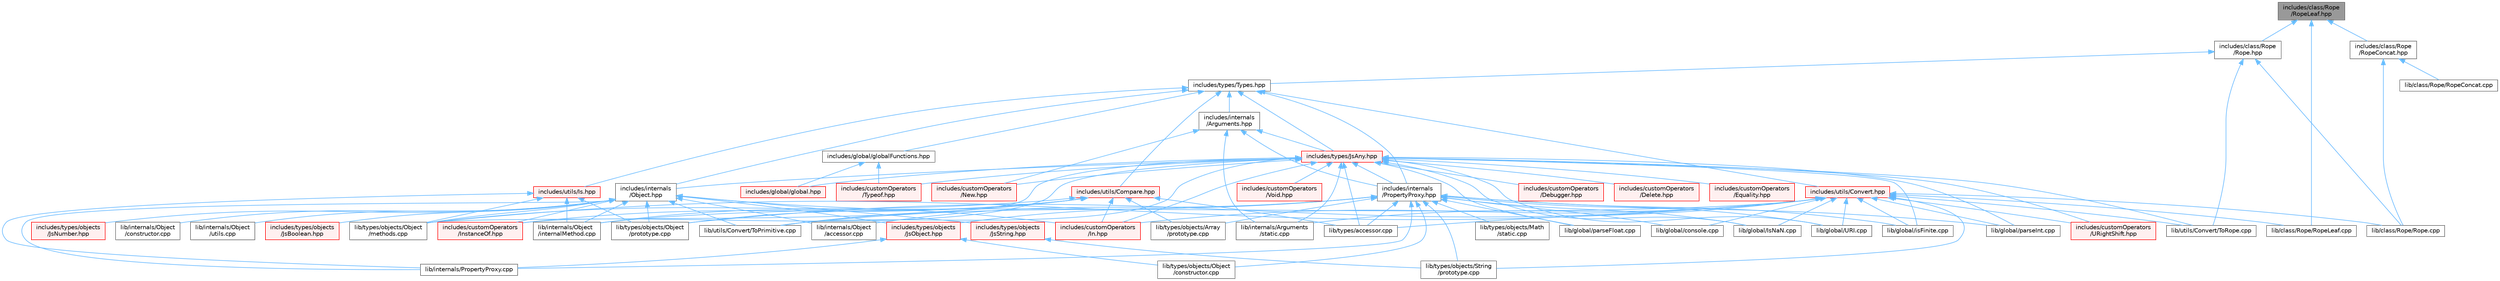 digraph "includes/class/Rope/RopeLeaf.hpp"
{
 // LATEX_PDF_SIZE
  bgcolor="transparent";
  edge [fontname=Helvetica,fontsize=10,labelfontname=Helvetica,labelfontsize=10];
  node [fontname=Helvetica,fontsize=10,shape=box,height=0.2,width=0.4];
  Node1 [id="Node000001",label="includes/class/Rope\l/RopeLeaf.hpp",height=0.2,width=0.4,color="gray40", fillcolor="grey60", style="filled", fontcolor="black",tooltip=" "];
  Node1 -> Node2 [id="edge1_Node000001_Node000002",dir="back",color="steelblue1",style="solid",tooltip=" "];
  Node2 [id="Node000002",label="includes/class/Rope\l/Rope.hpp",height=0.2,width=0.4,color="grey40", fillcolor="white", style="filled",URL="$Rope_8hpp.html",tooltip=" "];
  Node2 -> Node3 [id="edge2_Node000002_Node000003",dir="back",color="steelblue1",style="solid",tooltip=" "];
  Node3 [id="Node000003",label="includes/types/Types.hpp",height=0.2,width=0.4,color="grey40", fillcolor="white", style="filled",URL="$Types_8hpp.html",tooltip=" "];
  Node3 -> Node4 [id="edge3_Node000003_Node000004",dir="back",color="steelblue1",style="solid",tooltip=" "];
  Node4 [id="Node000004",label="includes/global/globalFunctions.hpp",height=0.2,width=0.4,color="grey40", fillcolor="white", style="filled",URL="$globalFunctions_8hpp.html",tooltip=" "];
  Node4 -> Node5 [id="edge4_Node000004_Node000005",dir="back",color="steelblue1",style="solid",tooltip=" "];
  Node5 [id="Node000005",label="includes/customOperators\l/Typeof.hpp",height=0.2,width=0.4,color="red", fillcolor="#FFF0F0", style="filled",URL="$Typeof_8hpp.html",tooltip=" "];
  Node4 -> Node7 [id="edge5_Node000004_Node000007",dir="back",color="steelblue1",style="solid",tooltip=" "];
  Node7 [id="Node000007",label="includes/global/global.hpp",height=0.2,width=0.4,color="red", fillcolor="#FFF0F0", style="filled",URL="$global_8hpp.html",tooltip=" "];
  Node3 -> Node10 [id="edge6_Node000003_Node000010",dir="back",color="steelblue1",style="solid",tooltip=" "];
  Node10 [id="Node000010",label="includes/internals\l/Arguments.hpp",height=0.2,width=0.4,color="grey40", fillcolor="white", style="filled",URL="$Arguments_8hpp.html",tooltip=" "];
  Node10 -> Node11 [id="edge7_Node000010_Node000011",dir="back",color="steelblue1",style="solid",tooltip=" "];
  Node11 [id="Node000011",label="includes/customOperators\l/New.hpp",height=0.2,width=0.4,color="red", fillcolor="#FFF0F0", style="filled",URL="$New_8hpp.html",tooltip=" "];
  Node10 -> Node12 [id="edge8_Node000010_Node000012",dir="back",color="steelblue1",style="solid",tooltip=" "];
  Node12 [id="Node000012",label="includes/internals\l/PropertyProxy.hpp",height=0.2,width=0.4,color="grey40", fillcolor="white", style="filled",URL="$PropertyProxy_8hpp.html",tooltip=" "];
  Node12 -> Node13 [id="edge9_Node000012_Node000013",dir="back",color="steelblue1",style="solid",tooltip=" "];
  Node13 [id="Node000013",label="includes/types/objects\l/JsObject.hpp",height=0.2,width=0.4,color="red", fillcolor="#FFF0F0", style="filled",URL="$JsObject_8hpp.html",tooltip=" "];
  Node13 -> Node39 [id="edge10_Node000013_Node000039",dir="back",color="steelblue1",style="solid",tooltip=" "];
  Node39 [id="Node000039",label="lib/internals/PropertyProxy.cpp",height=0.2,width=0.4,color="grey40", fillcolor="white", style="filled",URL="$PropertyProxy_8cpp.html",tooltip=" "];
  Node13 -> Node29 [id="edge11_Node000013_Node000029",dir="back",color="steelblue1",style="solid",tooltip=" "];
  Node29 [id="Node000029",label="lib/types/objects/Object\l/constructor.cpp",height=0.2,width=0.4,color="grey40", fillcolor="white", style="filled",URL="$types_2objects_2Object_2constructor_8cpp.html",tooltip=" "];
  Node12 -> Node47 [id="edge12_Node000012_Node000047",dir="back",color="steelblue1",style="solid",tooltip=" "];
  Node47 [id="Node000047",label="lib/global/IsNaN.cpp",height=0.2,width=0.4,color="grey40", fillcolor="white", style="filled",URL="$IsNaN_8cpp.html",tooltip=" "];
  Node12 -> Node48 [id="edge13_Node000012_Node000048",dir="back",color="steelblue1",style="solid",tooltip=" "];
  Node48 [id="Node000048",label="lib/global/URI.cpp",height=0.2,width=0.4,color="grey40", fillcolor="white", style="filled",URL="$URI_8cpp.html",tooltip=" "];
  Node12 -> Node49 [id="edge14_Node000012_Node000049",dir="back",color="steelblue1",style="solid",tooltip=" "];
  Node49 [id="Node000049",label="lib/global/console.cpp",height=0.2,width=0.4,color="grey40", fillcolor="white", style="filled",URL="$console_8cpp.html",tooltip=" "];
  Node12 -> Node50 [id="edge15_Node000012_Node000050",dir="back",color="steelblue1",style="solid",tooltip=" "];
  Node50 [id="Node000050",label="lib/global/isFinite.cpp",height=0.2,width=0.4,color="grey40", fillcolor="white", style="filled",URL="$isFinite_8cpp.html",tooltip=" "];
  Node12 -> Node51 [id="edge16_Node000012_Node000051",dir="back",color="steelblue1",style="solid",tooltip=" "];
  Node51 [id="Node000051",label="lib/global/parseFloat.cpp",height=0.2,width=0.4,color="grey40", fillcolor="white", style="filled",URL="$parseFloat_8cpp.html",tooltip=" "];
  Node12 -> Node52 [id="edge17_Node000012_Node000052",dir="back",color="steelblue1",style="solid",tooltip=" "];
  Node52 [id="Node000052",label="lib/global/parseInt.cpp",height=0.2,width=0.4,color="grey40", fillcolor="white", style="filled",URL="$parseInt_8cpp.html",tooltip=" "];
  Node12 -> Node53 [id="edge18_Node000012_Node000053",dir="back",color="steelblue1",style="solid",tooltip=" "];
  Node53 [id="Node000053",label="lib/internals/Object\l/accessor.cpp",height=0.2,width=0.4,color="grey40", fillcolor="white", style="filled",URL="$internals_2Object_2accessor_8cpp.html",tooltip=" "];
  Node12 -> Node39 [id="edge19_Node000012_Node000039",dir="back",color="steelblue1",style="solid",tooltip=" "];
  Node12 -> Node21 [id="edge20_Node000012_Node000021",dir="back",color="steelblue1",style="solid",tooltip=" "];
  Node21 [id="Node000021",label="lib/types/accessor.cpp",height=0.2,width=0.4,color="grey40", fillcolor="white", style="filled",URL="$types_2accessor_8cpp.html",tooltip=" "];
  Node12 -> Node38 [id="edge21_Node000012_Node000038",dir="back",color="steelblue1",style="solid",tooltip=" "];
  Node38 [id="Node000038",label="lib/types/objects/Array\l/prototype.cpp",height=0.2,width=0.4,color="grey40", fillcolor="white", style="filled",URL="$Array_2prototype_8cpp.html",tooltip=" "];
  Node12 -> Node54 [id="edge22_Node000012_Node000054",dir="back",color="steelblue1",style="solid",tooltip=" "];
  Node54 [id="Node000054",label="lib/types/objects/Math\l/static.cpp",height=0.2,width=0.4,color="grey40", fillcolor="white", style="filled",URL="$types_2objects_2Math_2static_8cpp.html",tooltip=" "];
  Node12 -> Node29 [id="edge23_Node000012_Node000029",dir="back",color="steelblue1",style="solid",tooltip=" "];
  Node12 -> Node55 [id="edge24_Node000012_Node000055",dir="back",color="steelblue1",style="solid",tooltip=" "];
  Node55 [id="Node000055",label="lib/types/objects/String\l/prototype.cpp",height=0.2,width=0.4,color="grey40", fillcolor="white", style="filled",URL="$String_2prototype_8cpp.html",tooltip=" "];
  Node12 -> Node56 [id="edge25_Node000012_Node000056",dir="back",color="steelblue1",style="solid",tooltip=" "];
  Node56 [id="Node000056",label="lib/utils/Convert/ToPrimitive.cpp",height=0.2,width=0.4,color="grey40", fillcolor="white", style="filled",URL="$ToPrimitive_8cpp.html",tooltip=" "];
  Node10 -> Node57 [id="edge26_Node000010_Node000057",dir="back",color="steelblue1",style="solid",tooltip=" "];
  Node57 [id="Node000057",label="includes/types/JsAny.hpp",height=0.2,width=0.4,color="red", fillcolor="#FFF0F0", style="filled",URL="$JsAny_8hpp.html",tooltip=" "];
  Node57 -> Node58 [id="edge27_Node000057_Node000058",dir="back",color="steelblue1",style="solid",tooltip=" "];
  Node58 [id="Node000058",label="includes/customOperators\l/Debugger.hpp",height=0.2,width=0.4,color="red", fillcolor="#FFF0F0", style="filled",URL="$Debugger_8hpp.html",tooltip=" "];
  Node57 -> Node59 [id="edge28_Node000057_Node000059",dir="back",color="steelblue1",style="solid",tooltip=" "];
  Node59 [id="Node000059",label="includes/customOperators\l/Delete.hpp",height=0.2,width=0.4,color="red", fillcolor="#FFF0F0", style="filled",URL="$Delete_8hpp.html",tooltip=" "];
  Node57 -> Node60 [id="edge29_Node000057_Node000060",dir="back",color="steelblue1",style="solid",tooltip=" "];
  Node60 [id="Node000060",label="includes/customOperators\l/Equality.hpp",height=0.2,width=0.4,color="red", fillcolor="#FFF0F0", style="filled",URL="$Equality_8hpp.html",tooltip=" "];
  Node57 -> Node61 [id="edge30_Node000057_Node000061",dir="back",color="steelblue1",style="solid",tooltip=" "];
  Node61 [id="Node000061",label="includes/customOperators\l/In.hpp",height=0.2,width=0.4,color="red", fillcolor="#FFF0F0", style="filled",URL="$In_8hpp.html",tooltip=" "];
  Node57 -> Node62 [id="edge31_Node000057_Node000062",dir="back",color="steelblue1",style="solid",tooltip=" "];
  Node62 [id="Node000062",label="includes/customOperators\l/InstanceOf.hpp",height=0.2,width=0.4,color="red", fillcolor="#FFF0F0", style="filled",URL="$InstanceOf_8hpp.html",tooltip=" "];
  Node57 -> Node11 [id="edge32_Node000057_Node000011",dir="back",color="steelblue1",style="solid",tooltip=" "];
  Node57 -> Node5 [id="edge33_Node000057_Node000005",dir="back",color="steelblue1",style="solid",tooltip=" "];
  Node57 -> Node63 [id="edge34_Node000057_Node000063",dir="back",color="steelblue1",style="solid",tooltip=" "];
  Node63 [id="Node000063",label="includes/customOperators\l/URightShift.hpp",height=0.2,width=0.4,color="red", fillcolor="#FFF0F0", style="filled",URL="$URightShift_8hpp.html",tooltip=" "];
  Node57 -> Node64 [id="edge35_Node000057_Node000064",dir="back",color="steelblue1",style="solid",tooltip=" "];
  Node64 [id="Node000064",label="includes/customOperators\l/Void.hpp",height=0.2,width=0.4,color="red", fillcolor="#FFF0F0", style="filled",URL="$Void_8hpp.html",tooltip=" "];
  Node57 -> Node7 [id="edge36_Node000057_Node000007",dir="back",color="steelblue1",style="solid",tooltip=" "];
  Node57 -> Node113 [id="edge37_Node000057_Node000113",dir="back",color="steelblue1",style="solid",tooltip=" "];
  Node113 [id="Node000113",label="includes/internals\l/Object.hpp",height=0.2,width=0.4,color="grey40", fillcolor="white", style="filled",URL="$Object_8hpp.html",tooltip=" "];
  Node113 -> Node61 [id="edge38_Node000113_Node000061",dir="back",color="steelblue1",style="solid",tooltip=" "];
  Node113 -> Node62 [id="edge39_Node000113_Node000062",dir="back",color="steelblue1",style="solid",tooltip=" "];
  Node113 -> Node114 [id="edge40_Node000113_Node000114",dir="back",color="steelblue1",style="solid",tooltip=" "];
  Node114 [id="Node000114",label="includes/types/objects\l/JsBoolean.hpp",height=0.2,width=0.4,color="red", fillcolor="#FFF0F0", style="filled",URL="$JsBoolean_8hpp.html",tooltip=" "];
  Node113 -> Node115 [id="edge41_Node000113_Node000115",dir="back",color="steelblue1",style="solid",tooltip=" "];
  Node115 [id="Node000115",label="includes/types/objects\l/JsNumber.hpp",height=0.2,width=0.4,color="red", fillcolor="#FFF0F0", style="filled",URL="$JsNumber_8hpp.html",tooltip=" "];
  Node113 -> Node13 [id="edge42_Node000113_Node000013",dir="back",color="steelblue1",style="solid",tooltip=" "];
  Node113 -> Node70 [id="edge43_Node000113_Node000070",dir="back",color="steelblue1",style="solid",tooltip=" "];
  Node70 [id="Node000070",label="includes/types/objects\l/JsString.hpp",height=0.2,width=0.4,color="red", fillcolor="#FFF0F0", style="filled",URL="$JsString_8hpp.html",tooltip=" "];
  Node70 -> Node55 [id="edge44_Node000070_Node000055",dir="back",color="steelblue1",style="solid",tooltip=" "];
  Node113 -> Node53 [id="edge45_Node000113_Node000053",dir="back",color="steelblue1",style="solid",tooltip=" "];
  Node113 -> Node112 [id="edge46_Node000113_Node000112",dir="back",color="steelblue1",style="solid",tooltip=" "];
  Node112 [id="Node000112",label="lib/internals/Object\l/constructor.cpp",height=0.2,width=0.4,color="grey40", fillcolor="white", style="filled",URL="$internals_2Object_2constructor_8cpp.html",tooltip=" "];
  Node113 -> Node73 [id="edge47_Node000113_Node000073",dir="back",color="steelblue1",style="solid",tooltip=" "];
  Node73 [id="Node000073",label="lib/internals/Object\l/internalMethod.cpp",height=0.2,width=0.4,color="grey40", fillcolor="white", style="filled",URL="$internals_2Object_2internalMethod_8cpp.html",tooltip=" "];
  Node113 -> Node116 [id="edge48_Node000113_Node000116",dir="back",color="steelblue1",style="solid",tooltip=" "];
  Node116 [id="Node000116",label="lib/internals/Object\l/utils.cpp",height=0.2,width=0.4,color="grey40", fillcolor="white", style="filled",URL="$utils_8cpp.html",tooltip=" "];
  Node113 -> Node39 [id="edge49_Node000113_Node000039",dir="back",color="steelblue1",style="solid",tooltip=" "];
  Node113 -> Node30 [id="edge50_Node000113_Node000030",dir="back",color="steelblue1",style="solid",tooltip=" "];
  Node30 [id="Node000030",label="lib/types/objects/Object\l/methods.cpp",height=0.2,width=0.4,color="grey40", fillcolor="white", style="filled",URL="$Object_2methods_8cpp.html",tooltip=" "];
  Node113 -> Node31 [id="edge51_Node000113_Node000031",dir="back",color="steelblue1",style="solid",tooltip=" "];
  Node31 [id="Node000031",label="lib/types/objects/Object\l/prototype.cpp",height=0.2,width=0.4,color="grey40", fillcolor="white", style="filled",URL="$Object_2prototype_8cpp.html",tooltip=" "];
  Node113 -> Node56 [id="edge52_Node000113_Node000056",dir="back",color="steelblue1",style="solid",tooltip=" "];
  Node57 -> Node12 [id="edge53_Node000057_Node000012",dir="back",color="steelblue1",style="solid",tooltip=" "];
  Node57 -> Node47 [id="edge54_Node000057_Node000047",dir="back",color="steelblue1",style="solid",tooltip=" "];
  Node57 -> Node48 [id="edge55_Node000057_Node000048",dir="back",color="steelblue1",style="solid",tooltip=" "];
  Node57 -> Node50 [id="edge56_Node000057_Node000050",dir="back",color="steelblue1",style="solid",tooltip=" "];
  Node57 -> Node51 [id="edge57_Node000057_Node000051",dir="back",color="steelblue1",style="solid",tooltip=" "];
  Node57 -> Node52 [id="edge58_Node000057_Node000052",dir="back",color="steelblue1",style="solid",tooltip=" "];
  Node57 -> Node20 [id="edge59_Node000057_Node000020",dir="back",color="steelblue1",style="solid",tooltip=" "];
  Node20 [id="Node000020",label="lib/internals/Arguments\l/static.cpp",height=0.2,width=0.4,color="grey40", fillcolor="white", style="filled",URL="$internals_2Arguments_2static_8cpp.html",tooltip=" "];
  Node57 -> Node21 [id="edge60_Node000057_Node000021",dir="back",color="steelblue1",style="solid",tooltip=" "];
  Node57 -> Node30 [id="edge61_Node000057_Node000030",dir="back",color="steelblue1",style="solid",tooltip=" "];
  Node57 -> Node56 [id="edge62_Node000057_Node000056",dir="back",color="steelblue1",style="solid",tooltip=" "];
  Node57 -> Node107 [id="edge63_Node000057_Node000107",dir="back",color="steelblue1",style="solid",tooltip=" "];
  Node107 [id="Node000107",label="lib/utils/Convert/ToRope.cpp",height=0.2,width=0.4,color="grey40", fillcolor="white", style="filled",URL="$ToRope_8cpp.html",tooltip=" "];
  Node10 -> Node20 [id="edge64_Node000010_Node000020",dir="back",color="steelblue1",style="solid",tooltip=" "];
  Node3 -> Node113 [id="edge65_Node000003_Node000113",dir="back",color="steelblue1",style="solid",tooltip=" "];
  Node3 -> Node12 [id="edge66_Node000003_Node000012",dir="back",color="steelblue1",style="solid",tooltip=" "];
  Node3 -> Node57 [id="edge67_Node000003_Node000057",dir="back",color="steelblue1",style="solid",tooltip=" "];
  Node3 -> Node72 [id="edge68_Node000003_Node000072",dir="back",color="steelblue1",style="solid",tooltip=" "];
  Node72 [id="Node000072",label="includes/utils/Compare.hpp",height=0.2,width=0.4,color="red", fillcolor="#FFF0F0", style="filled",URL="$Compare_8hpp.html",tooltip=" "];
  Node72 -> Node61 [id="edge69_Node000072_Node000061",dir="back",color="steelblue1",style="solid",tooltip=" "];
  Node72 -> Node62 [id="edge70_Node000072_Node000062",dir="back",color="steelblue1",style="solid",tooltip=" "];
  Node72 -> Node73 [id="edge71_Node000072_Node000073",dir="back",color="steelblue1",style="solid",tooltip=" "];
  Node72 -> Node21 [id="edge72_Node000072_Node000021",dir="back",color="steelblue1",style="solid",tooltip=" "];
  Node72 -> Node38 [id="edge73_Node000072_Node000038",dir="back",color="steelblue1",style="solid",tooltip=" "];
  Node72 -> Node30 [id="edge74_Node000072_Node000030",dir="back",color="steelblue1",style="solid",tooltip=" "];
  Node72 -> Node31 [id="edge75_Node000072_Node000031",dir="back",color="steelblue1",style="solid",tooltip=" "];
  Node72 -> Node56 [id="edge76_Node000072_Node000056",dir="back",color="steelblue1",style="solid",tooltip=" "];
  Node3 -> Node74 [id="edge77_Node000003_Node000074",dir="back",color="steelblue1",style="solid",tooltip=" "];
  Node74 [id="Node000074",label="includes/utils/Convert.hpp",height=0.2,width=0.4,color="red", fillcolor="#FFF0F0", style="filled",URL="$Convert_8hpp.html",tooltip=" "];
  Node74 -> Node61 [id="edge78_Node000074_Node000061",dir="back",color="steelblue1",style="solid",tooltip=" "];
  Node74 -> Node63 [id="edge79_Node000074_Node000063",dir="back",color="steelblue1",style="solid",tooltip=" "];
  Node74 -> Node76 [id="edge80_Node000074_Node000076",dir="back",color="steelblue1",style="solid",tooltip=" "];
  Node76 [id="Node000076",label="lib/class/Rope/Rope.cpp",height=0.2,width=0.4,color="grey40", fillcolor="white", style="filled",URL="$Rope_8cpp.html",tooltip=" "];
  Node74 -> Node77 [id="edge81_Node000074_Node000077",dir="back",color="steelblue1",style="solid",tooltip=" "];
  Node77 [id="Node000077",label="lib/class/Rope/RopeLeaf.cpp",height=0.2,width=0.4,color="grey40", fillcolor="white", style="filled",URL="$RopeLeaf_8cpp.html",tooltip=" "];
  Node74 -> Node47 [id="edge82_Node000074_Node000047",dir="back",color="steelblue1",style="solid",tooltip=" "];
  Node74 -> Node48 [id="edge83_Node000074_Node000048",dir="back",color="steelblue1",style="solid",tooltip=" "];
  Node74 -> Node49 [id="edge84_Node000074_Node000049",dir="back",color="steelblue1",style="solid",tooltip=" "];
  Node74 -> Node50 [id="edge85_Node000074_Node000050",dir="back",color="steelblue1",style="solid",tooltip=" "];
  Node74 -> Node52 [id="edge86_Node000074_Node000052",dir="back",color="steelblue1",style="solid",tooltip=" "];
  Node74 -> Node20 [id="edge87_Node000074_Node000020",dir="back",color="steelblue1",style="solid",tooltip=" "];
  Node74 -> Node73 [id="edge88_Node000074_Node000073",dir="back",color="steelblue1",style="solid",tooltip=" "];
  Node74 -> Node21 [id="edge89_Node000074_Node000021",dir="back",color="steelblue1",style="solid",tooltip=" "];
  Node74 -> Node30 [id="edge90_Node000074_Node000030",dir="back",color="steelblue1",style="solid",tooltip=" "];
  Node74 -> Node31 [id="edge91_Node000074_Node000031",dir="back",color="steelblue1",style="solid",tooltip=" "];
  Node74 -> Node55 [id="edge92_Node000074_Node000055",dir="back",color="steelblue1",style="solid",tooltip=" "];
  Node74 -> Node107 [id="edge93_Node000074_Node000107",dir="back",color="steelblue1",style="solid",tooltip=" "];
  Node3 -> Node111 [id="edge94_Node000003_Node000111",dir="back",color="steelblue1",style="solid",tooltip=" "];
  Node111 [id="Node000111",label="includes/utils/Is.hpp",height=0.2,width=0.4,color="red", fillcolor="#FFF0F0", style="filled",URL="$Is_8hpp.html",tooltip=" "];
  Node111 -> Node73 [id="edge95_Node000111_Node000073",dir="back",color="steelblue1",style="solid",tooltip=" "];
  Node111 -> Node39 [id="edge96_Node000111_Node000039",dir="back",color="steelblue1",style="solid",tooltip=" "];
  Node111 -> Node30 [id="edge97_Node000111_Node000030",dir="back",color="steelblue1",style="solid",tooltip=" "];
  Node111 -> Node31 [id="edge98_Node000111_Node000031",dir="back",color="steelblue1",style="solid",tooltip=" "];
  Node2 -> Node76 [id="edge99_Node000002_Node000076",dir="back",color="steelblue1",style="solid",tooltip=" "];
  Node2 -> Node107 [id="edge100_Node000002_Node000107",dir="back",color="steelblue1",style="solid",tooltip=" "];
  Node1 -> Node119 [id="edge101_Node000001_Node000119",dir="back",color="steelblue1",style="solid",tooltip=" "];
  Node119 [id="Node000119",label="includes/class/Rope\l/RopeConcat.hpp",height=0.2,width=0.4,color="grey40", fillcolor="white", style="filled",URL="$RopeConcat_8hpp.html",tooltip=" "];
  Node119 -> Node76 [id="edge102_Node000119_Node000076",dir="back",color="steelblue1",style="solid",tooltip=" "];
  Node119 -> Node120 [id="edge103_Node000119_Node000120",dir="back",color="steelblue1",style="solid",tooltip=" "];
  Node120 [id="Node000120",label="lib/class/Rope/RopeConcat.cpp",height=0.2,width=0.4,color="grey40", fillcolor="white", style="filled",URL="$RopeConcat_8cpp.html",tooltip=" "];
  Node1 -> Node77 [id="edge104_Node000001_Node000077",dir="back",color="steelblue1",style="solid",tooltip=" "];
}
